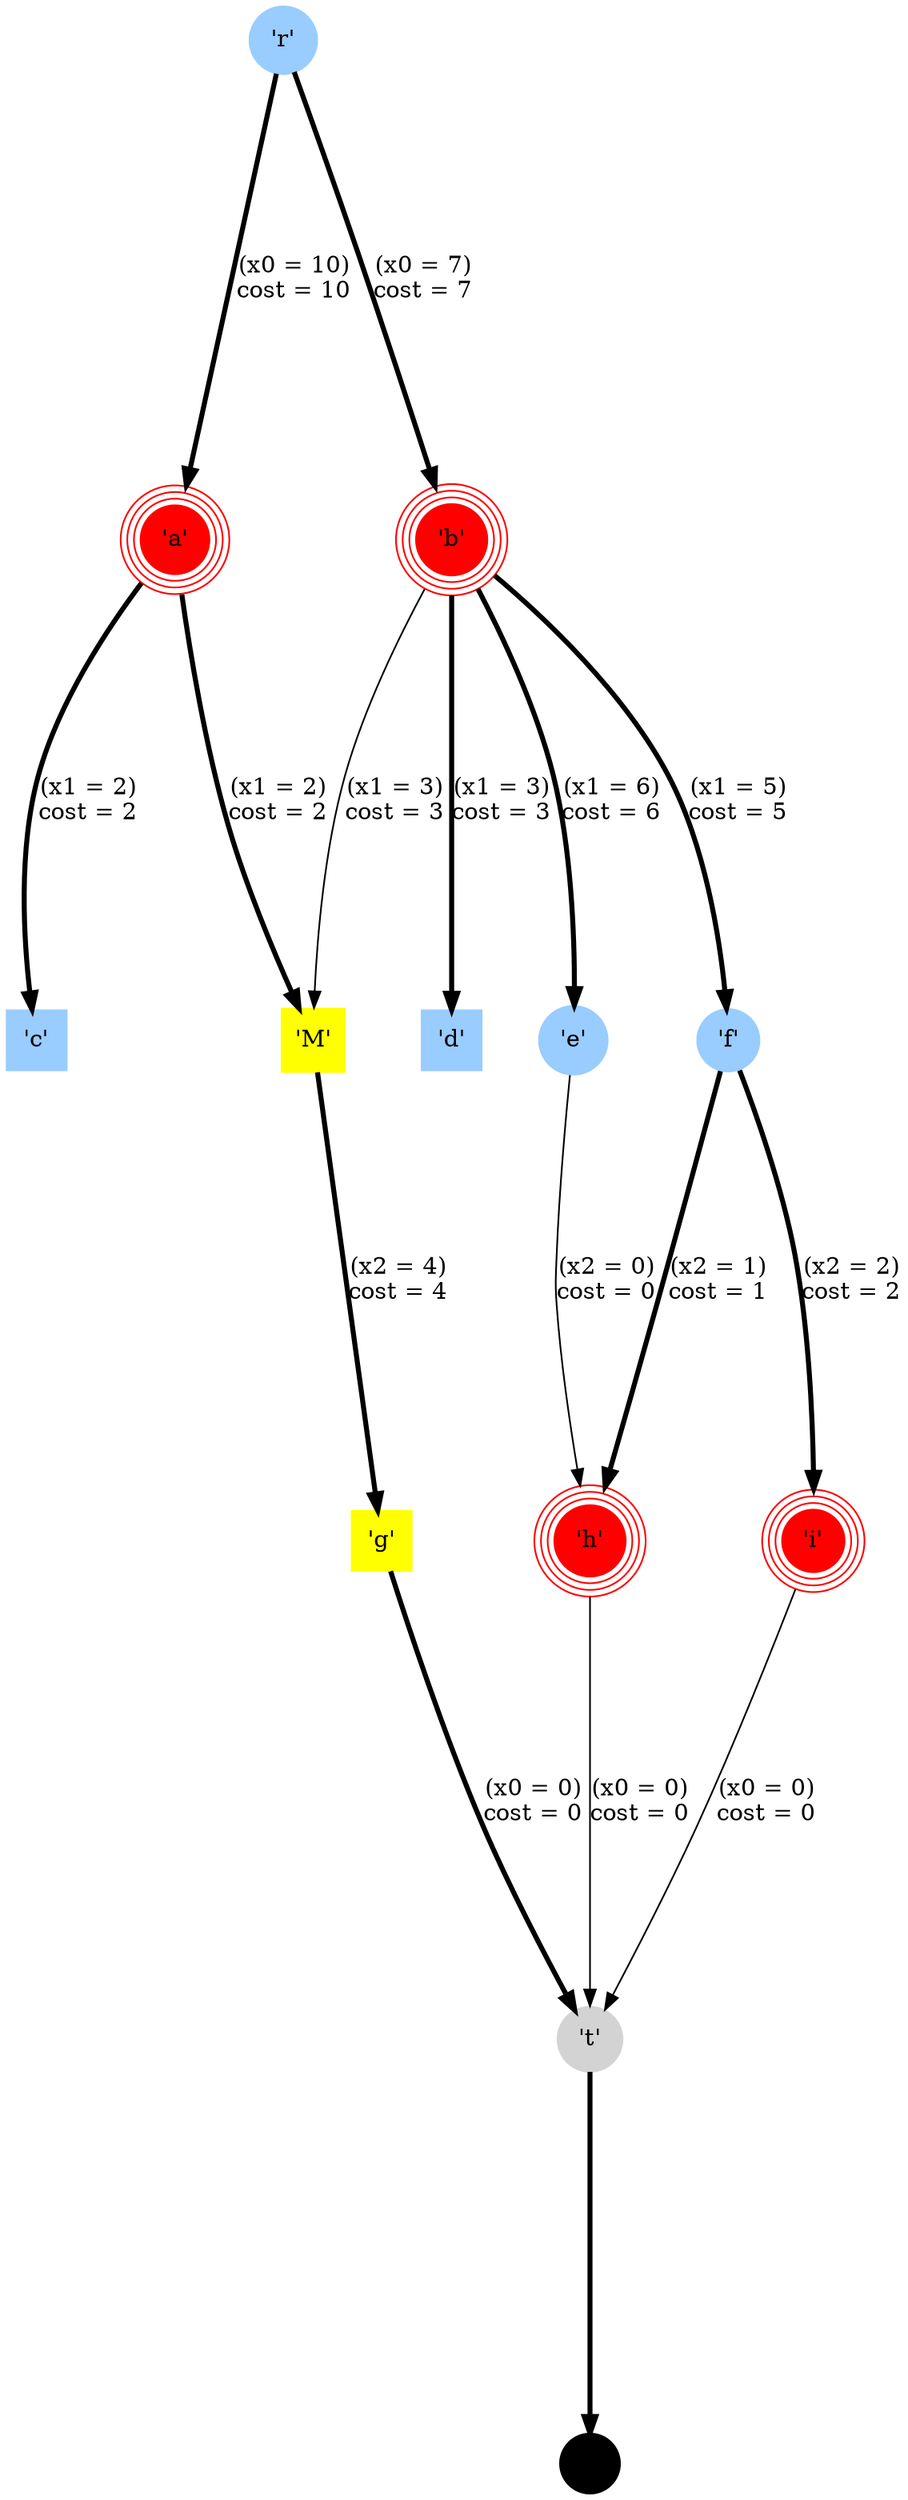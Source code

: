 digraph {
        ranksep = 3;

        0 [shape=circle,style=filled,color="#99ccff",peripheries=1,group="root",label="'r'"];
        1 [shape=circle,style=filled,color=red,peripheries=4,group="0",label="'a'"];
        0 -> 1 [penwidth=3,label="(x0 = 10)\ncost = 10"];
        2 [shape=circle,style=filled,color=red,peripheries=4,group="0",label="'b'"];
        0 -> 2 [penwidth=3,label="(x0 = 7)\ncost = 7"];
        3 [shape=square,style=filled,color="#99ccff",peripheries=1,group="1",label="'c'"];
        1 -> 3 [penwidth=3,label="(x1 = 2)\ncost = 2"];
        4 [shape=square,style=filled,color="#99ccff",peripheries=1,group="1",label="'d'"];
        2 -> 4 [penwidth=3,label="(x1 = 3)\ncost = 3"];
        5 [shape=circle,style=filled,color="#99ccff",peripheries=1,group="1",label="'e'"];
        2 -> 5 [penwidth=3,label="(x1 = 6)\ncost = 6"];
        6 [shape=circle,style=filled,color="#99ccff",peripheries=1,group="1",label="'f'"];
        2 -> 6 [penwidth=3,label="(x1 = 5)\ncost = 5"];
        7 [shape=square,style=filled,color=yellow,peripheries=1,group="1",label="'M'"];
        2 -> 7 [penwidth=1,label="(x1 = 3)\ncost = 3"];
        1 -> 7 [penwidth=3,label="(x1 = 2)\ncost = 2"];
        8 [shape=circle,style=filled,color=red,peripheries=4,group="2",label="'h'"];
        6 -> 8 [penwidth=3,label="(x2 = 1)\ncost = 1"];
        5 -> 8 [penwidth=1,label="(x2 = 0)\ncost = 0"];
        9 [shape=circle,style=filled,color=red,peripheries=4,group="2",label="'i'"];
        6 -> 9 [penwidth=3,label="(x2 = 2)\ncost = 2"];
        10 [shape=square,style=filled,color=yellow,peripheries=1,group="2",label="'g'"];
        7 -> 10 [penwidth=3,label="(x2 = 4)\ncost = 4"];
        11 [shape=circle,style=filled,color=lightgray,peripheries=1,group="0",label="'t'"];
        9 -> 11 [penwidth=1,label="(x0 = 0)\ncost = 0"];
        10 -> 11 [penwidth=3,label="(x0 = 0)\ncost = 0"];
        8 -> 11 [penwidth=1,label="(x0 = 0)\ncost = 0"];
        terminal [shape="circle", label="", style="filled", color="black", group="terminal"];
        11 -> terminal [penwidth=3];
}